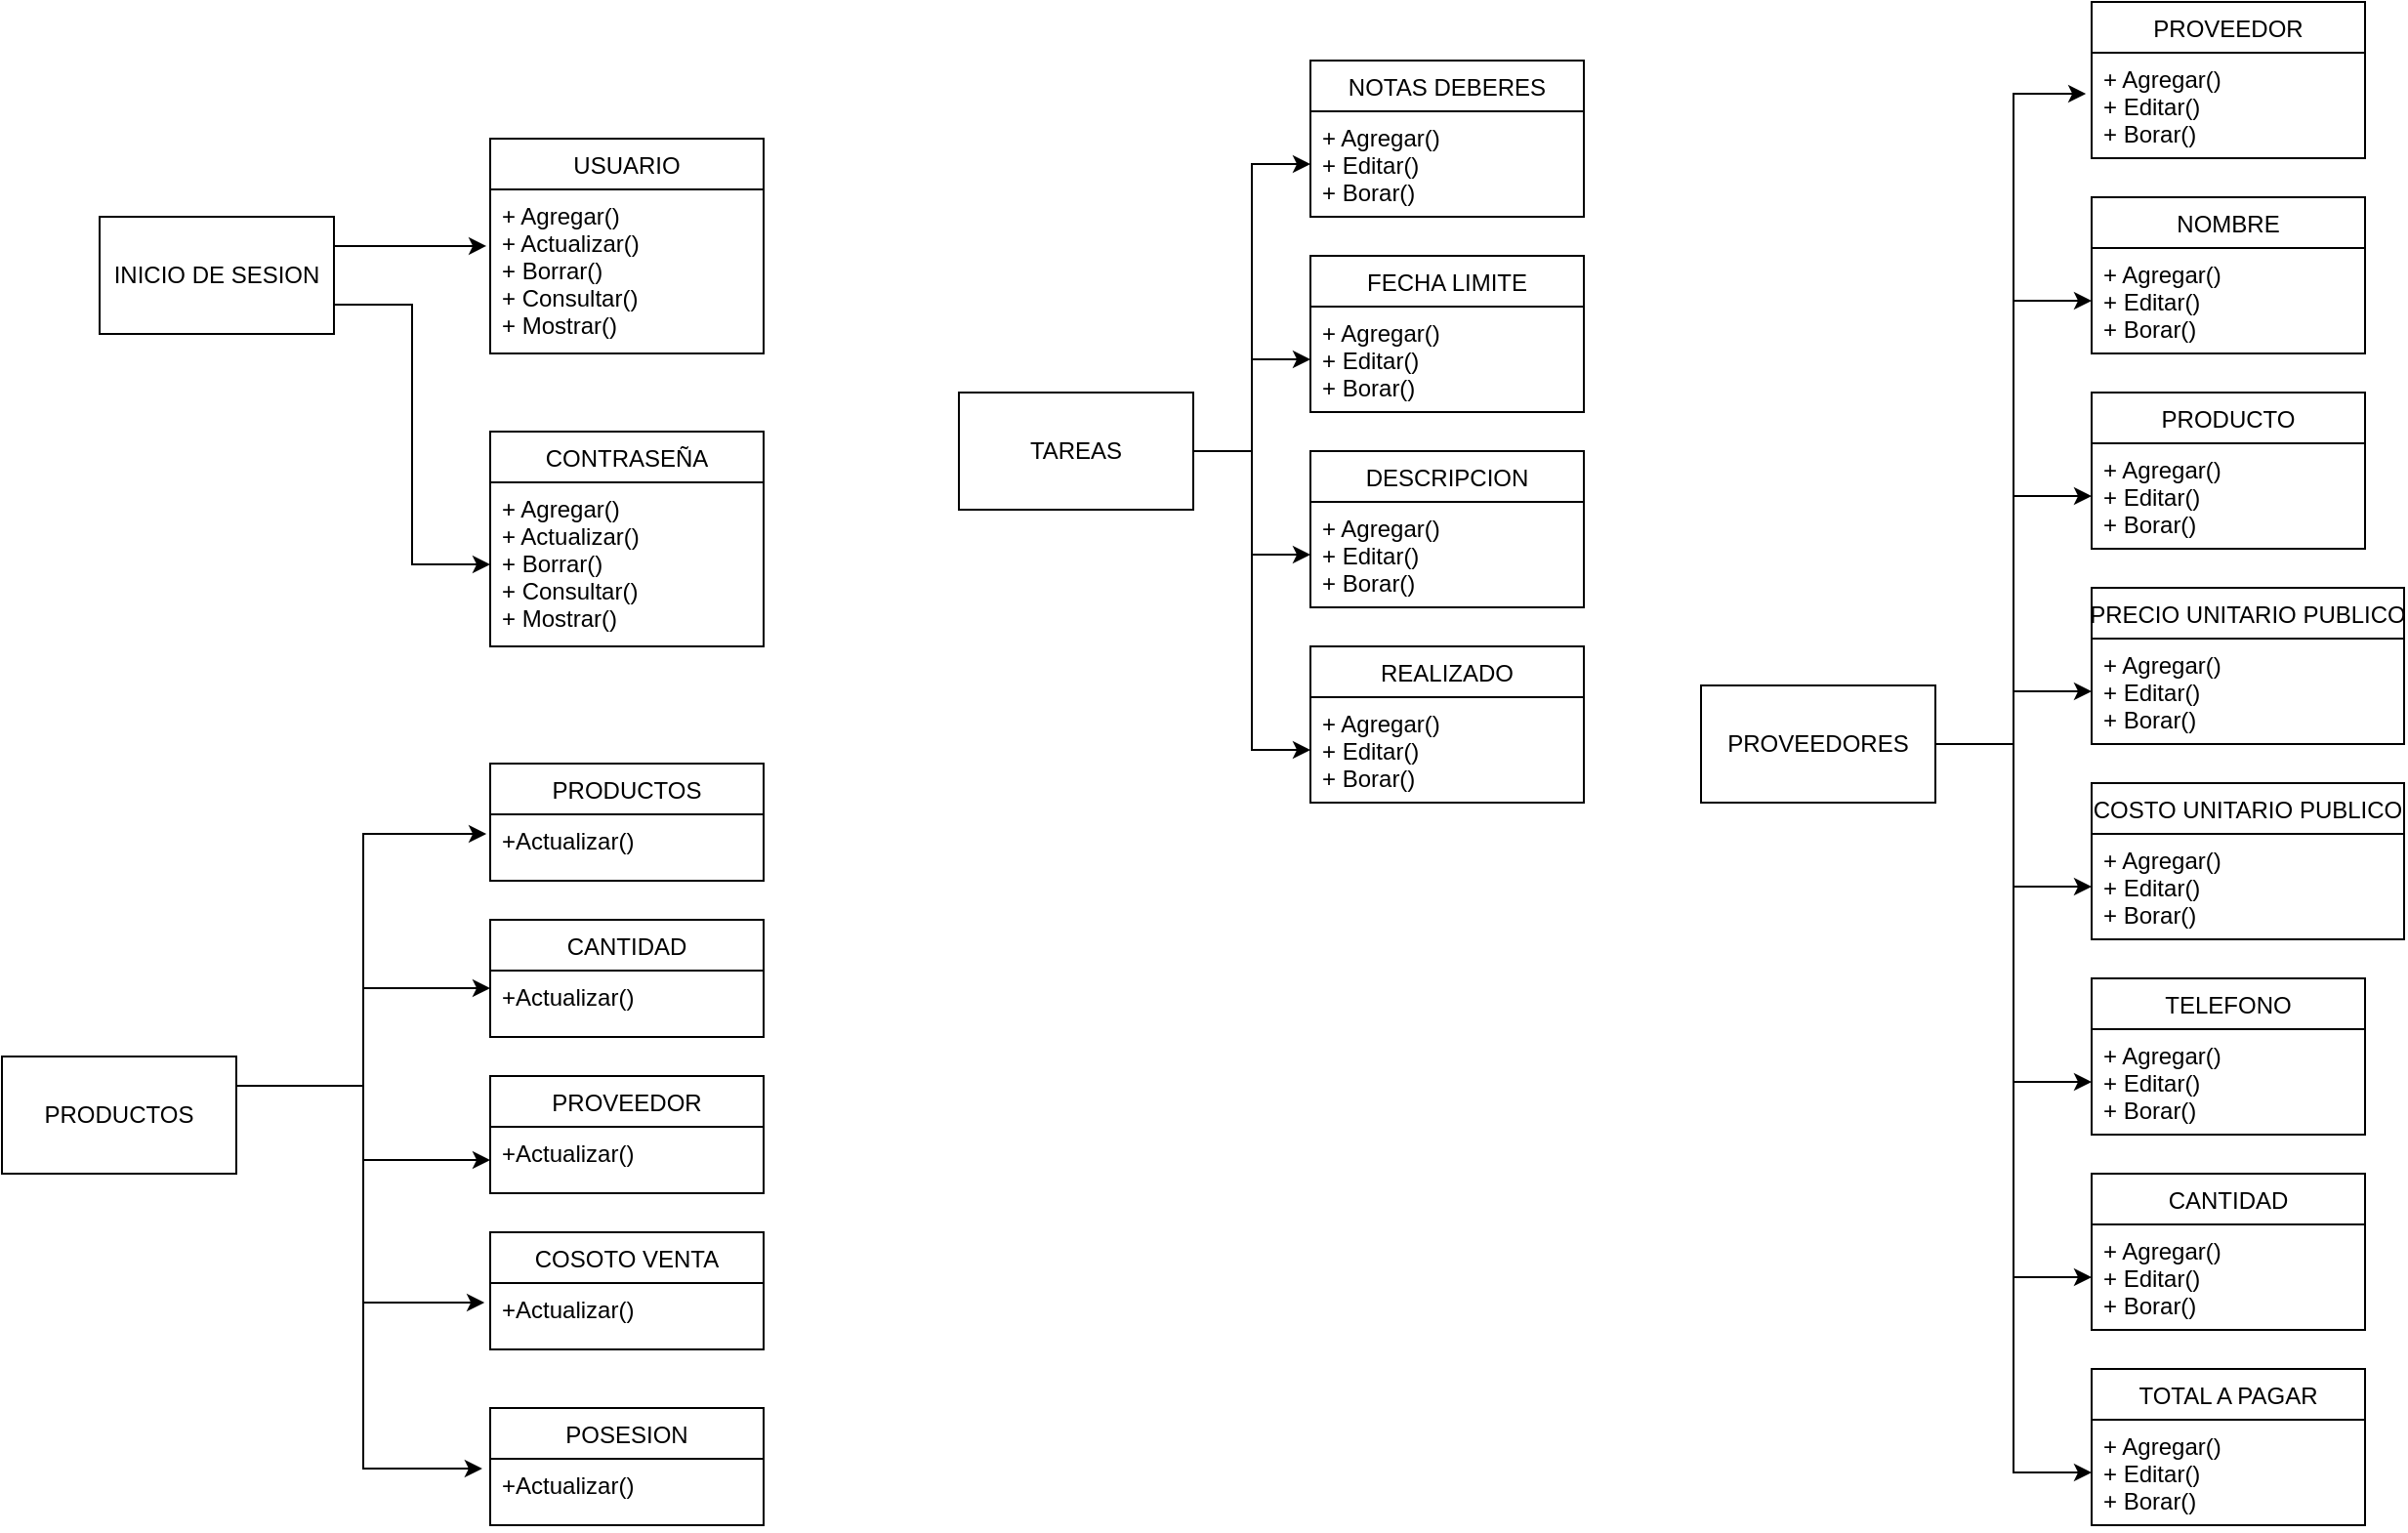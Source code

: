 <mxfile version="20.8.14" type="github"><diagram name="Página-1" id="H_7W2tJb-BW7Egv16m_4"><mxGraphModel dx="1434" dy="796" grid="1" gridSize="10" guides="1" tooltips="1" connect="1" arrows="1" fold="1" page="1" pageScale="1" pageWidth="1400" pageHeight="850" math="0" shadow="0"><root><mxCell id="0"/><mxCell id="1" parent="0"/><mxCell id="fD0eFB-mNt_ymeqPosvZ-16" style="edgeStyle=orthogonalEdgeStyle;rounded=0;orthogonalLoop=1;jettySize=auto;html=1;exitX=1;exitY=0.25;exitDx=0;exitDy=0;entryX=-0.014;entryY=0.345;entryDx=0;entryDy=0;entryPerimeter=0;" edge="1" parent="1" source="fD0eFB-mNt_ymeqPosvZ-2" target="fD0eFB-mNt_ymeqPosvZ-8"><mxGeometry relative="1" as="geometry"/></mxCell><mxCell id="fD0eFB-mNt_ymeqPosvZ-17" style="edgeStyle=orthogonalEdgeStyle;rounded=0;orthogonalLoop=1;jettySize=auto;html=1;exitX=1;exitY=0.75;exitDx=0;exitDy=0;entryX=0;entryY=0.5;entryDx=0;entryDy=0;" edge="1" parent="1" source="fD0eFB-mNt_ymeqPosvZ-2" target="fD0eFB-mNt_ymeqPosvZ-12"><mxGeometry relative="1" as="geometry"/></mxCell><mxCell id="fD0eFB-mNt_ymeqPosvZ-2" value="INICIO DE SESION" style="rounded=0;whiteSpace=wrap;html=1;" vertex="1" parent="1"><mxGeometry x="160" y="120" width="120" height="60" as="geometry"/></mxCell><mxCell id="fD0eFB-mNt_ymeqPosvZ-7" value="USUARIO" style="swimlane;fontStyle=0;childLayout=stackLayout;horizontal=1;startSize=26;fillColor=none;horizontalStack=0;resizeParent=1;resizeParentMax=0;resizeLast=0;collapsible=1;marginBottom=0;" vertex="1" parent="1"><mxGeometry x="360" y="80" width="140" height="110" as="geometry"/></mxCell><mxCell id="fD0eFB-mNt_ymeqPosvZ-8" value="+ Agregar()&#10;+ Actualizar()&#10;+ Borrar()&#10;+ Consultar()&#10;+ Mostrar() " style="text;strokeColor=none;fillColor=none;align=left;verticalAlign=top;spacingLeft=4;spacingRight=4;overflow=hidden;rotatable=0;points=[[0,0.5],[1,0.5]];portConstraint=eastwest;" vertex="1" parent="fD0eFB-mNt_ymeqPosvZ-7"><mxGeometry y="26" width="140" height="84" as="geometry"/></mxCell><mxCell id="fD0eFB-mNt_ymeqPosvZ-11" value="CONTRASEÑA" style="swimlane;fontStyle=0;childLayout=stackLayout;horizontal=1;startSize=26;fillColor=none;horizontalStack=0;resizeParent=1;resizeParentMax=0;resizeLast=0;collapsible=1;marginBottom=0;" vertex="1" parent="1"><mxGeometry x="360" y="230" width="140" height="110" as="geometry"/></mxCell><mxCell id="fD0eFB-mNt_ymeqPosvZ-12" value="+ Agregar()&#10;+ Actualizar()&#10;+ Borrar()&#10;+ Consultar()&#10;+ Mostrar() " style="text;strokeColor=none;fillColor=none;align=left;verticalAlign=top;spacingLeft=4;spacingRight=4;overflow=hidden;rotatable=0;points=[[0,0.5],[1,0.5]];portConstraint=eastwest;" vertex="1" parent="fD0eFB-mNt_ymeqPosvZ-11"><mxGeometry y="26" width="140" height="84" as="geometry"/></mxCell><mxCell id="fD0eFB-mNt_ymeqPosvZ-29" style="edgeStyle=orthogonalEdgeStyle;rounded=0;orthogonalLoop=1;jettySize=auto;html=1;exitX=1;exitY=0.25;exitDx=0;exitDy=0;entryX=-0.014;entryY=0.294;entryDx=0;entryDy=0;entryPerimeter=0;" edge="1" parent="1" source="fD0eFB-mNt_ymeqPosvZ-18" target="fD0eFB-mNt_ymeqPosvZ-20"><mxGeometry relative="1" as="geometry"/></mxCell><mxCell id="fD0eFB-mNt_ymeqPosvZ-31" style="edgeStyle=orthogonalEdgeStyle;rounded=0;orthogonalLoop=1;jettySize=auto;html=1;exitX=1;exitY=0.25;exitDx=0;exitDy=0;entryX=0;entryY=0.5;entryDx=0;entryDy=0;" edge="1" parent="1" source="fD0eFB-mNt_ymeqPosvZ-18" target="fD0eFB-mNt_ymeqPosvZ-24"><mxGeometry relative="1" as="geometry"/></mxCell><mxCell id="fD0eFB-mNt_ymeqPosvZ-32" style="edgeStyle=orthogonalEdgeStyle;rounded=0;orthogonalLoop=1;jettySize=auto;html=1;exitX=1;exitY=0.25;exitDx=0;exitDy=0;entryX=-0.021;entryY=0.294;entryDx=0;entryDy=0;entryPerimeter=0;" edge="1" parent="1" source="fD0eFB-mNt_ymeqPosvZ-18" target="fD0eFB-mNt_ymeqPosvZ-26"><mxGeometry relative="1" as="geometry"/></mxCell><mxCell id="fD0eFB-mNt_ymeqPosvZ-33" style="edgeStyle=orthogonalEdgeStyle;rounded=0;orthogonalLoop=1;jettySize=auto;html=1;exitX=1;exitY=0.25;exitDx=0;exitDy=0;entryX=-0.029;entryY=0.147;entryDx=0;entryDy=0;entryPerimeter=0;" edge="1" parent="1" source="fD0eFB-mNt_ymeqPosvZ-18" target="fD0eFB-mNt_ymeqPosvZ-28"><mxGeometry relative="1" as="geometry"/></mxCell><mxCell id="fD0eFB-mNt_ymeqPosvZ-47" style="edgeStyle=orthogonalEdgeStyle;rounded=0;orthogonalLoop=1;jettySize=auto;html=1;exitX=1;exitY=0.25;exitDx=0;exitDy=0;entryX=0;entryY=0.265;entryDx=0;entryDy=0;entryPerimeter=0;" edge="1" parent="1" source="fD0eFB-mNt_ymeqPosvZ-18" target="fD0eFB-mNt_ymeqPosvZ-22"><mxGeometry relative="1" as="geometry"/></mxCell><mxCell id="fD0eFB-mNt_ymeqPosvZ-18" value="PRODUCTOS" style="whiteSpace=wrap;html=1;" vertex="1" parent="1"><mxGeometry x="110" y="550" width="120" height="60" as="geometry"/></mxCell><mxCell id="fD0eFB-mNt_ymeqPosvZ-19" value="PRODUCTOS" style="swimlane;fontStyle=0;childLayout=stackLayout;horizontal=1;startSize=26;fillColor=none;horizontalStack=0;resizeParent=1;resizeParentMax=0;resizeLast=0;collapsible=1;marginBottom=0;" vertex="1" parent="1"><mxGeometry x="360" y="400" width="140" height="60" as="geometry"/></mxCell><mxCell id="fD0eFB-mNt_ymeqPosvZ-20" value="+Actualizar()" style="text;strokeColor=none;fillColor=none;align=left;verticalAlign=top;spacingLeft=4;spacingRight=4;overflow=hidden;rotatable=0;points=[[0,0.5],[1,0.5]];portConstraint=eastwest;" vertex="1" parent="fD0eFB-mNt_ymeqPosvZ-19"><mxGeometry y="26" width="140" height="34" as="geometry"/></mxCell><mxCell id="fD0eFB-mNt_ymeqPosvZ-21" value="CANTIDAD" style="swimlane;fontStyle=0;childLayout=stackLayout;horizontal=1;startSize=26;fillColor=none;horizontalStack=0;resizeParent=1;resizeParentMax=0;resizeLast=0;collapsible=1;marginBottom=0;" vertex="1" parent="1"><mxGeometry x="360" y="480" width="140" height="60" as="geometry"/></mxCell><mxCell id="fD0eFB-mNt_ymeqPosvZ-22" value="+Actualizar()" style="text;strokeColor=none;fillColor=none;align=left;verticalAlign=top;spacingLeft=4;spacingRight=4;overflow=hidden;rotatable=0;points=[[0,0.5],[1,0.5]];portConstraint=eastwest;" vertex="1" parent="fD0eFB-mNt_ymeqPosvZ-21"><mxGeometry y="26" width="140" height="34" as="geometry"/></mxCell><mxCell id="fD0eFB-mNt_ymeqPosvZ-23" value="PROVEEDOR" style="swimlane;fontStyle=0;childLayout=stackLayout;horizontal=1;startSize=26;fillColor=none;horizontalStack=0;resizeParent=1;resizeParentMax=0;resizeLast=0;collapsible=1;marginBottom=0;" vertex="1" parent="1"><mxGeometry x="360" y="560" width="140" height="60" as="geometry"/></mxCell><mxCell id="fD0eFB-mNt_ymeqPosvZ-24" value="+Actualizar()" style="text;strokeColor=none;fillColor=none;align=left;verticalAlign=top;spacingLeft=4;spacingRight=4;overflow=hidden;rotatable=0;points=[[0,0.5],[1,0.5]];portConstraint=eastwest;" vertex="1" parent="fD0eFB-mNt_ymeqPosvZ-23"><mxGeometry y="26" width="140" height="34" as="geometry"/></mxCell><mxCell id="fD0eFB-mNt_ymeqPosvZ-25" value="COSOTO VENTA" style="swimlane;fontStyle=0;childLayout=stackLayout;horizontal=1;startSize=26;fillColor=none;horizontalStack=0;resizeParent=1;resizeParentMax=0;resizeLast=0;collapsible=1;marginBottom=0;" vertex="1" parent="1"><mxGeometry x="360" y="640" width="140" height="60" as="geometry"/></mxCell><mxCell id="fD0eFB-mNt_ymeqPosvZ-26" value="+Actualizar()" style="text;strokeColor=none;fillColor=none;align=left;verticalAlign=top;spacingLeft=4;spacingRight=4;overflow=hidden;rotatable=0;points=[[0,0.5],[1,0.5]];portConstraint=eastwest;" vertex="1" parent="fD0eFB-mNt_ymeqPosvZ-25"><mxGeometry y="26" width="140" height="34" as="geometry"/></mxCell><mxCell id="fD0eFB-mNt_ymeqPosvZ-27" value="POSESION" style="swimlane;fontStyle=0;childLayout=stackLayout;horizontal=1;startSize=26;fillColor=none;horizontalStack=0;resizeParent=1;resizeParentMax=0;resizeLast=0;collapsible=1;marginBottom=0;" vertex="1" parent="1"><mxGeometry x="360" y="730" width="140" height="60" as="geometry"/></mxCell><mxCell id="fD0eFB-mNt_ymeqPosvZ-28" value="+Actualizar()" style="text;strokeColor=none;fillColor=none;align=left;verticalAlign=top;spacingLeft=4;spacingRight=4;overflow=hidden;rotatable=0;points=[[0,0.5],[1,0.5]];portConstraint=eastwest;" vertex="1" parent="fD0eFB-mNt_ymeqPosvZ-27"><mxGeometry y="26" width="140" height="34" as="geometry"/></mxCell><mxCell id="fD0eFB-mNt_ymeqPosvZ-43" style="edgeStyle=orthogonalEdgeStyle;rounded=0;orthogonalLoop=1;jettySize=auto;html=1;exitX=1;exitY=0.5;exitDx=0;exitDy=0;entryX=0;entryY=0.5;entryDx=0;entryDy=0;" edge="1" parent="1" source="fD0eFB-mNt_ymeqPosvZ-34" target="fD0eFB-mNt_ymeqPosvZ-36"><mxGeometry relative="1" as="geometry"/></mxCell><mxCell id="fD0eFB-mNt_ymeqPosvZ-44" style="edgeStyle=orthogonalEdgeStyle;rounded=0;orthogonalLoop=1;jettySize=auto;html=1;exitX=1;exitY=0.5;exitDx=0;exitDy=0;entryX=0;entryY=0.5;entryDx=0;entryDy=0;" edge="1" parent="1" source="fD0eFB-mNt_ymeqPosvZ-34" target="fD0eFB-mNt_ymeqPosvZ-38"><mxGeometry relative="1" as="geometry"/></mxCell><mxCell id="fD0eFB-mNt_ymeqPosvZ-45" style="edgeStyle=orthogonalEdgeStyle;rounded=0;orthogonalLoop=1;jettySize=auto;html=1;exitX=1;exitY=0.5;exitDx=0;exitDy=0;entryX=0;entryY=0.5;entryDx=0;entryDy=0;" edge="1" parent="1" source="fD0eFB-mNt_ymeqPosvZ-34" target="fD0eFB-mNt_ymeqPosvZ-40"><mxGeometry relative="1" as="geometry"/></mxCell><mxCell id="fD0eFB-mNt_ymeqPosvZ-46" style="edgeStyle=orthogonalEdgeStyle;rounded=0;orthogonalLoop=1;jettySize=auto;html=1;exitX=1;exitY=0.5;exitDx=0;exitDy=0;entryX=0;entryY=0.5;entryDx=0;entryDy=0;" edge="1" parent="1" source="fD0eFB-mNt_ymeqPosvZ-34" target="fD0eFB-mNt_ymeqPosvZ-42"><mxGeometry relative="1" as="geometry"/></mxCell><mxCell id="fD0eFB-mNt_ymeqPosvZ-34" value="TAREAS" style="whiteSpace=wrap;html=1;" vertex="1" parent="1"><mxGeometry x="600" y="210" width="120" height="60" as="geometry"/></mxCell><mxCell id="fD0eFB-mNt_ymeqPosvZ-35" value="NOTAS DEBERES" style="swimlane;fontStyle=0;childLayout=stackLayout;horizontal=1;startSize=26;fillColor=none;horizontalStack=0;resizeParent=1;resizeParentMax=0;resizeLast=0;collapsible=1;marginBottom=0;" vertex="1" parent="1"><mxGeometry x="780" y="40" width="140" height="80" as="geometry"/></mxCell><mxCell id="fD0eFB-mNt_ymeqPosvZ-36" value="+ Agregar()&#10;+ Editar()&#10;+ Borar()" style="text;strokeColor=none;fillColor=none;align=left;verticalAlign=top;spacingLeft=4;spacingRight=4;overflow=hidden;rotatable=0;points=[[0,0.5],[1,0.5]];portConstraint=eastwest;" vertex="1" parent="fD0eFB-mNt_ymeqPosvZ-35"><mxGeometry y="26" width="140" height="54" as="geometry"/></mxCell><mxCell id="fD0eFB-mNt_ymeqPosvZ-37" value="FECHA LIMITE" style="swimlane;fontStyle=0;childLayout=stackLayout;horizontal=1;startSize=26;fillColor=none;horizontalStack=0;resizeParent=1;resizeParentMax=0;resizeLast=0;collapsible=1;marginBottom=0;" vertex="1" parent="1"><mxGeometry x="780" y="140" width="140" height="80" as="geometry"/></mxCell><mxCell id="fD0eFB-mNt_ymeqPosvZ-38" value="+ Agregar()&#10;+ Editar()&#10;+ Borar()" style="text;strokeColor=none;fillColor=none;align=left;verticalAlign=top;spacingLeft=4;spacingRight=4;overflow=hidden;rotatable=0;points=[[0,0.5],[1,0.5]];portConstraint=eastwest;" vertex="1" parent="fD0eFB-mNt_ymeqPosvZ-37"><mxGeometry y="26" width="140" height="54" as="geometry"/></mxCell><mxCell id="fD0eFB-mNt_ymeqPosvZ-39" value="DESCRIPCION" style="swimlane;fontStyle=0;childLayout=stackLayout;horizontal=1;startSize=26;fillColor=none;horizontalStack=0;resizeParent=1;resizeParentMax=0;resizeLast=0;collapsible=1;marginBottom=0;" vertex="1" parent="1"><mxGeometry x="780" y="240" width="140" height="80" as="geometry"/></mxCell><mxCell id="fD0eFB-mNt_ymeqPosvZ-40" value="+ Agregar()&#10;+ Editar()&#10;+ Borar()" style="text;strokeColor=none;fillColor=none;align=left;verticalAlign=top;spacingLeft=4;spacingRight=4;overflow=hidden;rotatable=0;points=[[0,0.5],[1,0.5]];portConstraint=eastwest;" vertex="1" parent="fD0eFB-mNt_ymeqPosvZ-39"><mxGeometry y="26" width="140" height="54" as="geometry"/></mxCell><mxCell id="fD0eFB-mNt_ymeqPosvZ-41" value="REALIZADO" style="swimlane;fontStyle=0;childLayout=stackLayout;horizontal=1;startSize=26;fillColor=none;horizontalStack=0;resizeParent=1;resizeParentMax=0;resizeLast=0;collapsible=1;marginBottom=0;" vertex="1" parent="1"><mxGeometry x="780" y="340" width="140" height="80" as="geometry"/></mxCell><mxCell id="fD0eFB-mNt_ymeqPosvZ-42" value="+ Agregar()&#10;+ Editar()&#10;+ Borar()" style="text;strokeColor=none;fillColor=none;align=left;verticalAlign=top;spacingLeft=4;spacingRight=4;overflow=hidden;rotatable=0;points=[[0,0.5],[1,0.5]];portConstraint=eastwest;" vertex="1" parent="fD0eFB-mNt_ymeqPosvZ-41"><mxGeometry y="26" width="140" height="54" as="geometry"/></mxCell><mxCell id="fD0eFB-mNt_ymeqPosvZ-65" style="edgeStyle=orthogonalEdgeStyle;rounded=0;orthogonalLoop=1;jettySize=auto;html=1;exitX=1;exitY=0.5;exitDx=0;exitDy=0;entryX=-0.021;entryY=0.389;entryDx=0;entryDy=0;entryPerimeter=0;" edge="1" parent="1" source="fD0eFB-mNt_ymeqPosvZ-48" target="fD0eFB-mNt_ymeqPosvZ-50"><mxGeometry relative="1" as="geometry"/></mxCell><mxCell id="fD0eFB-mNt_ymeqPosvZ-66" style="edgeStyle=orthogonalEdgeStyle;rounded=0;orthogonalLoop=1;jettySize=auto;html=1;exitX=1;exitY=0.5;exitDx=0;exitDy=0;entryX=0;entryY=0.5;entryDx=0;entryDy=0;" edge="1" parent="1" source="fD0eFB-mNt_ymeqPosvZ-48" target="fD0eFB-mNt_ymeqPosvZ-52"><mxGeometry relative="1" as="geometry"/></mxCell><mxCell id="fD0eFB-mNt_ymeqPosvZ-67" style="edgeStyle=orthogonalEdgeStyle;rounded=0;orthogonalLoop=1;jettySize=auto;html=1;exitX=1;exitY=0.5;exitDx=0;exitDy=0;entryX=0;entryY=0.5;entryDx=0;entryDy=0;" edge="1" parent="1" source="fD0eFB-mNt_ymeqPosvZ-48" target="fD0eFB-mNt_ymeqPosvZ-54"><mxGeometry relative="1" as="geometry"/></mxCell><mxCell id="fD0eFB-mNt_ymeqPosvZ-68" style="edgeStyle=orthogonalEdgeStyle;rounded=0;orthogonalLoop=1;jettySize=auto;html=1;exitX=1;exitY=0.5;exitDx=0;exitDy=0;entryX=0;entryY=0.5;entryDx=0;entryDy=0;" edge="1" parent="1" source="fD0eFB-mNt_ymeqPosvZ-48" target="fD0eFB-mNt_ymeqPosvZ-56"><mxGeometry relative="1" as="geometry"/></mxCell><mxCell id="fD0eFB-mNt_ymeqPosvZ-69" style="edgeStyle=orthogonalEdgeStyle;rounded=0;orthogonalLoop=1;jettySize=auto;html=1;exitX=1;exitY=0.5;exitDx=0;exitDy=0;entryX=0;entryY=0.5;entryDx=0;entryDy=0;" edge="1" parent="1" source="fD0eFB-mNt_ymeqPosvZ-48" target="fD0eFB-mNt_ymeqPosvZ-58"><mxGeometry relative="1" as="geometry"/></mxCell><mxCell id="fD0eFB-mNt_ymeqPosvZ-70" style="edgeStyle=orthogonalEdgeStyle;rounded=0;orthogonalLoop=1;jettySize=auto;html=1;exitX=1;exitY=0.5;exitDx=0;exitDy=0;entryX=0;entryY=0.5;entryDx=0;entryDy=0;" edge="1" parent="1" source="fD0eFB-mNt_ymeqPosvZ-48" target="fD0eFB-mNt_ymeqPosvZ-60"><mxGeometry relative="1" as="geometry"/></mxCell><mxCell id="fD0eFB-mNt_ymeqPosvZ-71" style="edgeStyle=orthogonalEdgeStyle;rounded=0;orthogonalLoop=1;jettySize=auto;html=1;exitX=1;exitY=0.5;exitDx=0;exitDy=0;entryX=0;entryY=0.5;entryDx=0;entryDy=0;" edge="1" parent="1" source="fD0eFB-mNt_ymeqPosvZ-48" target="fD0eFB-mNt_ymeqPosvZ-62"><mxGeometry relative="1" as="geometry"/></mxCell><mxCell id="fD0eFB-mNt_ymeqPosvZ-72" style="edgeStyle=orthogonalEdgeStyle;rounded=0;orthogonalLoop=1;jettySize=auto;html=1;exitX=1;exitY=0.5;exitDx=0;exitDy=0;entryX=0;entryY=0.5;entryDx=0;entryDy=0;" edge="1" parent="1" source="fD0eFB-mNt_ymeqPosvZ-48" target="fD0eFB-mNt_ymeqPosvZ-64"><mxGeometry relative="1" as="geometry"/></mxCell><mxCell id="fD0eFB-mNt_ymeqPosvZ-48" value="PROVEEDORES" style="whiteSpace=wrap;html=1;" vertex="1" parent="1"><mxGeometry x="980" y="360" width="120" height="60" as="geometry"/></mxCell><mxCell id="fD0eFB-mNt_ymeqPosvZ-49" value="PROVEEDOR" style="swimlane;fontStyle=0;childLayout=stackLayout;horizontal=1;startSize=26;fillColor=none;horizontalStack=0;resizeParent=1;resizeParentMax=0;resizeLast=0;collapsible=1;marginBottom=0;" vertex="1" parent="1"><mxGeometry x="1180" y="10" width="140" height="80" as="geometry"/></mxCell><mxCell id="fD0eFB-mNt_ymeqPosvZ-50" value="+ Agregar()&#10;+ Editar()&#10;+ Borar()" style="text;strokeColor=none;fillColor=none;align=left;verticalAlign=top;spacingLeft=4;spacingRight=4;overflow=hidden;rotatable=0;points=[[0,0.5],[1,0.5]];portConstraint=eastwest;" vertex="1" parent="fD0eFB-mNt_ymeqPosvZ-49"><mxGeometry y="26" width="140" height="54" as="geometry"/></mxCell><mxCell id="fD0eFB-mNt_ymeqPosvZ-51" value="NOMBRE" style="swimlane;fontStyle=0;childLayout=stackLayout;horizontal=1;startSize=26;fillColor=none;horizontalStack=0;resizeParent=1;resizeParentMax=0;resizeLast=0;collapsible=1;marginBottom=0;" vertex="1" parent="1"><mxGeometry x="1180" y="110" width="140" height="80" as="geometry"/></mxCell><mxCell id="fD0eFB-mNt_ymeqPosvZ-52" value="+ Agregar()&#10;+ Editar()&#10;+ Borar()" style="text;strokeColor=none;fillColor=none;align=left;verticalAlign=top;spacingLeft=4;spacingRight=4;overflow=hidden;rotatable=0;points=[[0,0.5],[1,0.5]];portConstraint=eastwest;" vertex="1" parent="fD0eFB-mNt_ymeqPosvZ-51"><mxGeometry y="26" width="140" height="54" as="geometry"/></mxCell><mxCell id="fD0eFB-mNt_ymeqPosvZ-53" value="PRODUCTO" style="swimlane;fontStyle=0;childLayout=stackLayout;horizontal=1;startSize=26;fillColor=none;horizontalStack=0;resizeParent=1;resizeParentMax=0;resizeLast=0;collapsible=1;marginBottom=0;" vertex="1" parent="1"><mxGeometry x="1180" y="210" width="140" height="80" as="geometry"/></mxCell><mxCell id="fD0eFB-mNt_ymeqPosvZ-54" value="+ Agregar()&#10;+ Editar()&#10;+ Borar()" style="text;strokeColor=none;fillColor=none;align=left;verticalAlign=top;spacingLeft=4;spacingRight=4;overflow=hidden;rotatable=0;points=[[0,0.5],[1,0.5]];portConstraint=eastwest;" vertex="1" parent="fD0eFB-mNt_ymeqPosvZ-53"><mxGeometry y="26" width="140" height="54" as="geometry"/></mxCell><mxCell id="fD0eFB-mNt_ymeqPosvZ-55" value="PRECIO UNITARIO PUBLICO" style="swimlane;fontStyle=0;childLayout=stackLayout;horizontal=1;startSize=26;fillColor=none;horizontalStack=0;resizeParent=1;resizeParentMax=0;resizeLast=0;collapsible=1;marginBottom=0;" vertex="1" parent="1"><mxGeometry x="1180" y="310" width="160" height="80" as="geometry"/></mxCell><mxCell id="fD0eFB-mNt_ymeqPosvZ-56" value="+ Agregar()&#10;+ Editar()&#10;+ Borar()" style="text;strokeColor=none;fillColor=none;align=left;verticalAlign=top;spacingLeft=4;spacingRight=4;overflow=hidden;rotatable=0;points=[[0,0.5],[1,0.5]];portConstraint=eastwest;" vertex="1" parent="fD0eFB-mNt_ymeqPosvZ-55"><mxGeometry y="26" width="160" height="54" as="geometry"/></mxCell><mxCell id="fD0eFB-mNt_ymeqPosvZ-57" value="COSTO UNITARIO PUBLICO" style="swimlane;fontStyle=0;childLayout=stackLayout;horizontal=1;startSize=26;fillColor=none;horizontalStack=0;resizeParent=1;resizeParentMax=0;resizeLast=0;collapsible=1;marginBottom=0;" vertex="1" parent="1"><mxGeometry x="1180" y="410" width="160" height="80" as="geometry"/></mxCell><mxCell id="fD0eFB-mNt_ymeqPosvZ-58" value="+ Agregar()&#10;+ Editar()&#10;+ Borar()" style="text;strokeColor=none;fillColor=none;align=left;verticalAlign=top;spacingLeft=4;spacingRight=4;overflow=hidden;rotatable=0;points=[[0,0.5],[1,0.5]];portConstraint=eastwest;" vertex="1" parent="fD0eFB-mNt_ymeqPosvZ-57"><mxGeometry y="26" width="160" height="54" as="geometry"/></mxCell><mxCell id="fD0eFB-mNt_ymeqPosvZ-59" value="TELEFONO" style="swimlane;fontStyle=0;childLayout=stackLayout;horizontal=1;startSize=26;fillColor=none;horizontalStack=0;resizeParent=1;resizeParentMax=0;resizeLast=0;collapsible=1;marginBottom=0;" vertex="1" parent="1"><mxGeometry x="1180" y="510" width="140" height="80" as="geometry"/></mxCell><mxCell id="fD0eFB-mNt_ymeqPosvZ-60" value="+ Agregar()&#10;+ Editar()&#10;+ Borar()" style="text;strokeColor=none;fillColor=none;align=left;verticalAlign=top;spacingLeft=4;spacingRight=4;overflow=hidden;rotatable=0;points=[[0,0.5],[1,0.5]];portConstraint=eastwest;" vertex="1" parent="fD0eFB-mNt_ymeqPosvZ-59"><mxGeometry y="26" width="140" height="54" as="geometry"/></mxCell><mxCell id="fD0eFB-mNt_ymeqPosvZ-61" value="CANTIDAD" style="swimlane;fontStyle=0;childLayout=stackLayout;horizontal=1;startSize=26;fillColor=none;horizontalStack=0;resizeParent=1;resizeParentMax=0;resizeLast=0;collapsible=1;marginBottom=0;" vertex="1" parent="1"><mxGeometry x="1180" y="610" width="140" height="80" as="geometry"/></mxCell><mxCell id="fD0eFB-mNt_ymeqPosvZ-62" value="+ Agregar()&#10;+ Editar()&#10;+ Borar()" style="text;strokeColor=none;fillColor=none;align=left;verticalAlign=top;spacingLeft=4;spacingRight=4;overflow=hidden;rotatable=0;points=[[0,0.5],[1,0.5]];portConstraint=eastwest;" vertex="1" parent="fD0eFB-mNt_ymeqPosvZ-61"><mxGeometry y="26" width="140" height="54" as="geometry"/></mxCell><mxCell id="fD0eFB-mNt_ymeqPosvZ-63" value="TOTAL A PAGAR" style="swimlane;fontStyle=0;childLayout=stackLayout;horizontal=1;startSize=26;fillColor=none;horizontalStack=0;resizeParent=1;resizeParentMax=0;resizeLast=0;collapsible=1;marginBottom=0;" vertex="1" parent="1"><mxGeometry x="1180" y="710" width="140" height="80" as="geometry"/></mxCell><mxCell id="fD0eFB-mNt_ymeqPosvZ-64" value="+ Agregar()&#10;+ Editar()&#10;+ Borar()" style="text;strokeColor=none;fillColor=none;align=left;verticalAlign=top;spacingLeft=4;spacingRight=4;overflow=hidden;rotatable=0;points=[[0,0.5],[1,0.5]];portConstraint=eastwest;" vertex="1" parent="fD0eFB-mNt_ymeqPosvZ-63"><mxGeometry y="26" width="140" height="54" as="geometry"/></mxCell></root></mxGraphModel></diagram></mxfile>